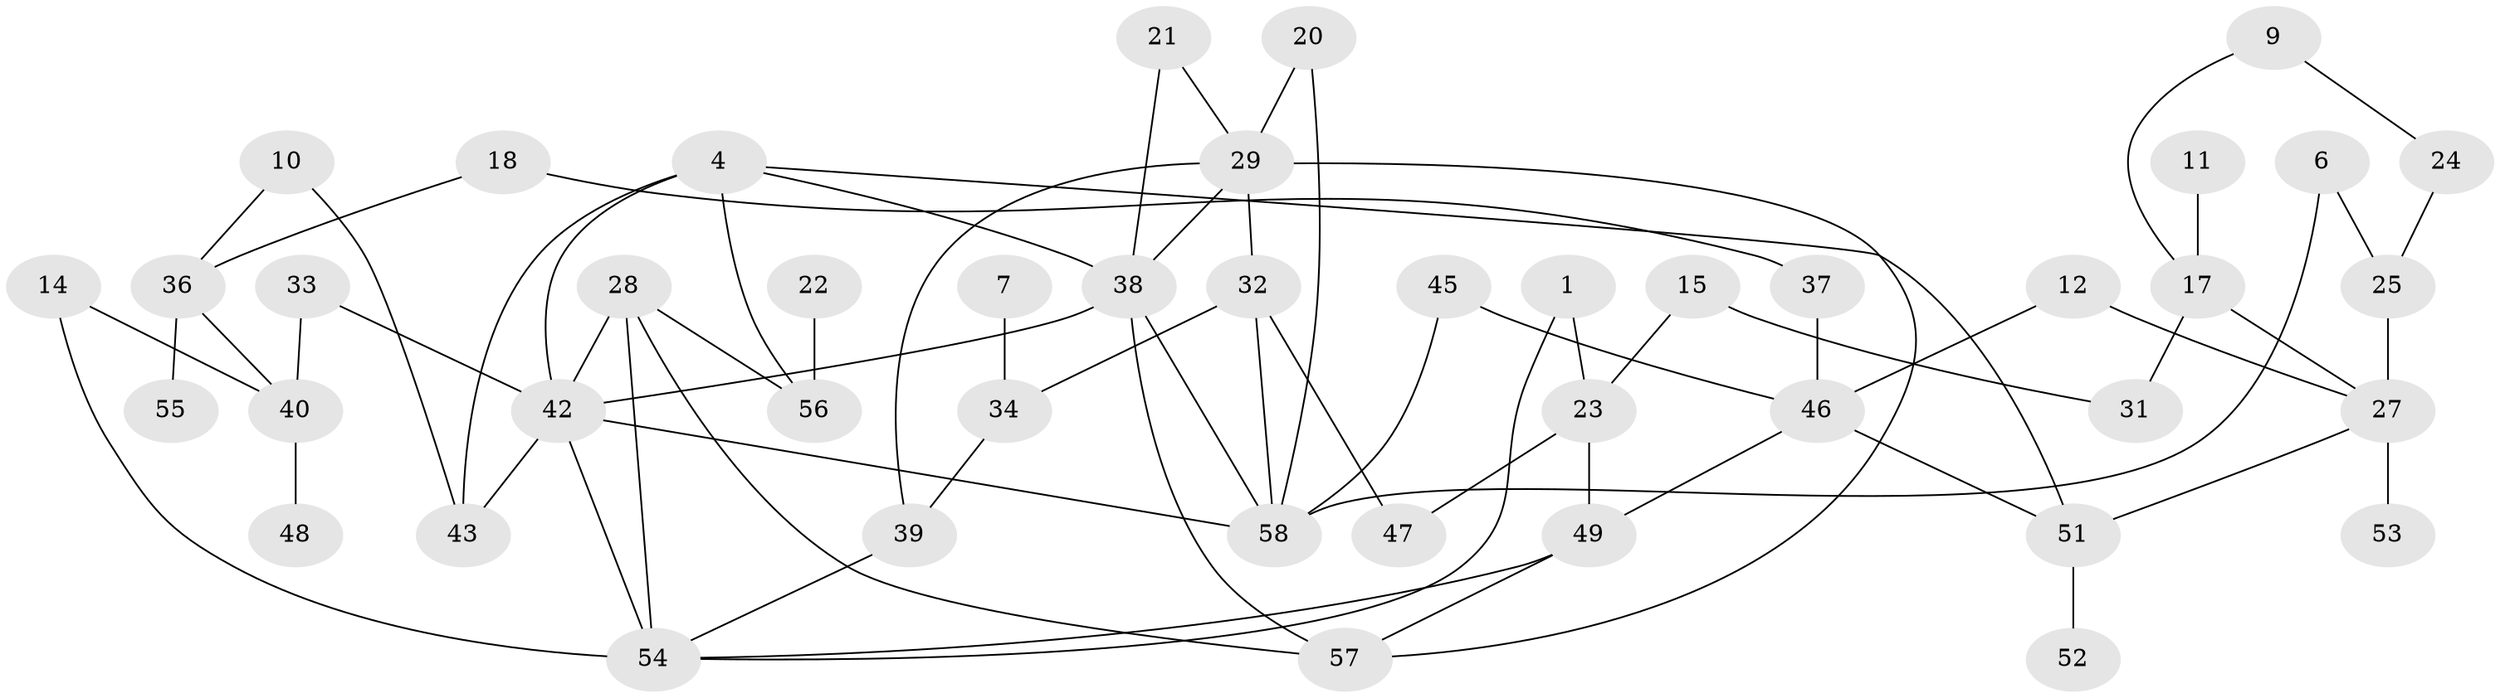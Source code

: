 // original degree distribution, {2: 0.28695652173913044, 4: 0.10434782608695652, 0: 0.10434782608695652, 5: 0.08695652173913043, 1: 0.2, 3: 0.20869565217391303, 7: 0.008695652173913044}
// Generated by graph-tools (version 1.1) at 2025/00/03/09/25 03:00:41]
// undirected, 45 vertices, 68 edges
graph export_dot {
graph [start="1"]
  node [color=gray90,style=filled];
  1;
  4;
  6;
  7;
  9;
  10;
  11;
  12;
  14;
  15;
  17;
  18;
  20;
  21;
  22;
  23;
  24;
  25;
  27;
  28;
  29;
  31;
  32;
  33;
  34;
  36;
  37;
  38;
  39;
  40;
  42;
  43;
  45;
  46;
  47;
  48;
  49;
  51;
  52;
  53;
  54;
  55;
  56;
  57;
  58;
  1 -- 23 [weight=1.0];
  1 -- 54 [weight=1.0];
  4 -- 38 [weight=1.0];
  4 -- 42 [weight=1.0];
  4 -- 43 [weight=1.0];
  4 -- 51 [weight=1.0];
  4 -- 56 [weight=1.0];
  6 -- 25 [weight=1.0];
  6 -- 58 [weight=1.0];
  7 -- 34 [weight=1.0];
  9 -- 17 [weight=1.0];
  9 -- 24 [weight=1.0];
  10 -- 36 [weight=1.0];
  10 -- 43 [weight=1.0];
  11 -- 17 [weight=1.0];
  12 -- 27 [weight=1.0];
  12 -- 46 [weight=1.0];
  14 -- 40 [weight=1.0];
  14 -- 54 [weight=1.0];
  15 -- 23 [weight=1.0];
  15 -- 31 [weight=1.0];
  17 -- 27 [weight=1.0];
  17 -- 31 [weight=1.0];
  18 -- 36 [weight=1.0];
  18 -- 37 [weight=1.0];
  20 -- 29 [weight=1.0];
  20 -- 58 [weight=1.0];
  21 -- 29 [weight=1.0];
  21 -- 38 [weight=1.0];
  22 -- 56 [weight=1.0];
  23 -- 47 [weight=2.0];
  23 -- 49 [weight=2.0];
  24 -- 25 [weight=1.0];
  25 -- 27 [weight=1.0];
  27 -- 51 [weight=1.0];
  27 -- 53 [weight=1.0];
  28 -- 42 [weight=1.0];
  28 -- 54 [weight=2.0];
  28 -- 56 [weight=2.0];
  28 -- 57 [weight=1.0];
  29 -- 32 [weight=1.0];
  29 -- 38 [weight=1.0];
  29 -- 39 [weight=1.0];
  29 -- 57 [weight=1.0];
  32 -- 34 [weight=1.0];
  32 -- 47 [weight=1.0];
  32 -- 58 [weight=1.0];
  33 -- 40 [weight=1.0];
  33 -- 42 [weight=1.0];
  34 -- 39 [weight=1.0];
  36 -- 40 [weight=1.0];
  36 -- 55 [weight=1.0];
  37 -- 46 [weight=1.0];
  38 -- 42 [weight=1.0];
  38 -- 57 [weight=1.0];
  38 -- 58 [weight=1.0];
  39 -- 54 [weight=1.0];
  40 -- 48 [weight=1.0];
  42 -- 43 [weight=1.0];
  42 -- 54 [weight=2.0];
  42 -- 58 [weight=1.0];
  45 -- 46 [weight=1.0];
  45 -- 58 [weight=2.0];
  46 -- 49 [weight=1.0];
  46 -- 51 [weight=1.0];
  49 -- 54 [weight=1.0];
  49 -- 57 [weight=1.0];
  51 -- 52 [weight=1.0];
}
